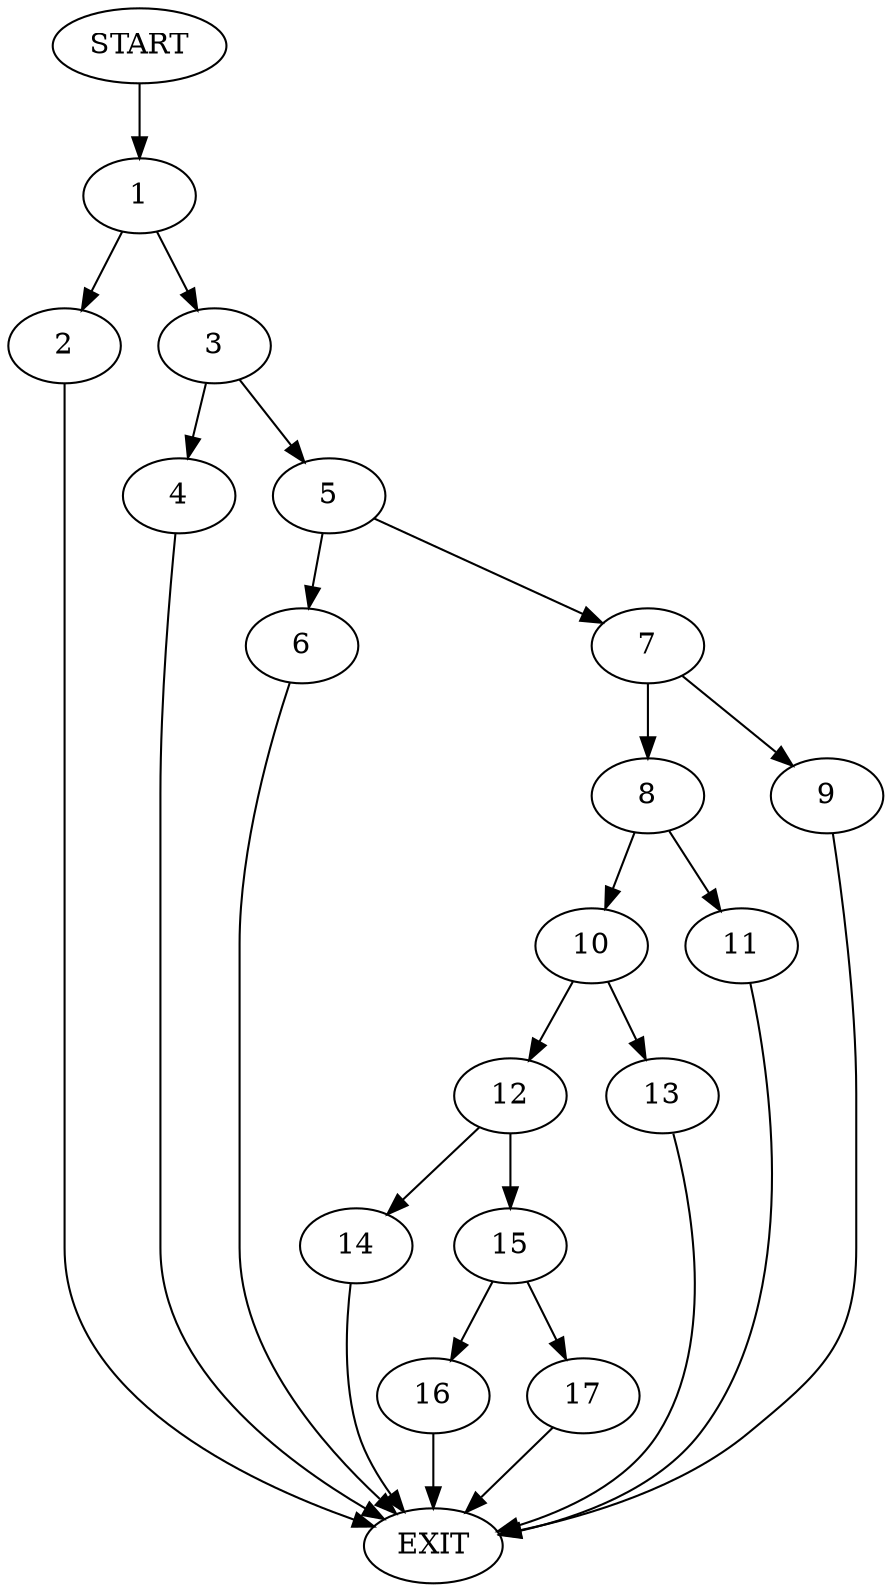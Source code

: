 digraph {
0 [label="START"]
18 [label="EXIT"]
0 -> 1
1 -> 2
1 -> 3
2 -> 18
3 -> 4
3 -> 5
5 -> 6
5 -> 7
4 -> 18
6 -> 18
7 -> 8
7 -> 9
9 -> 18
8 -> 10
8 -> 11
10 -> 12
10 -> 13
11 -> 18
12 -> 14
12 -> 15
13 -> 18
15 -> 16
15 -> 17
14 -> 18
17 -> 18
16 -> 18
}
